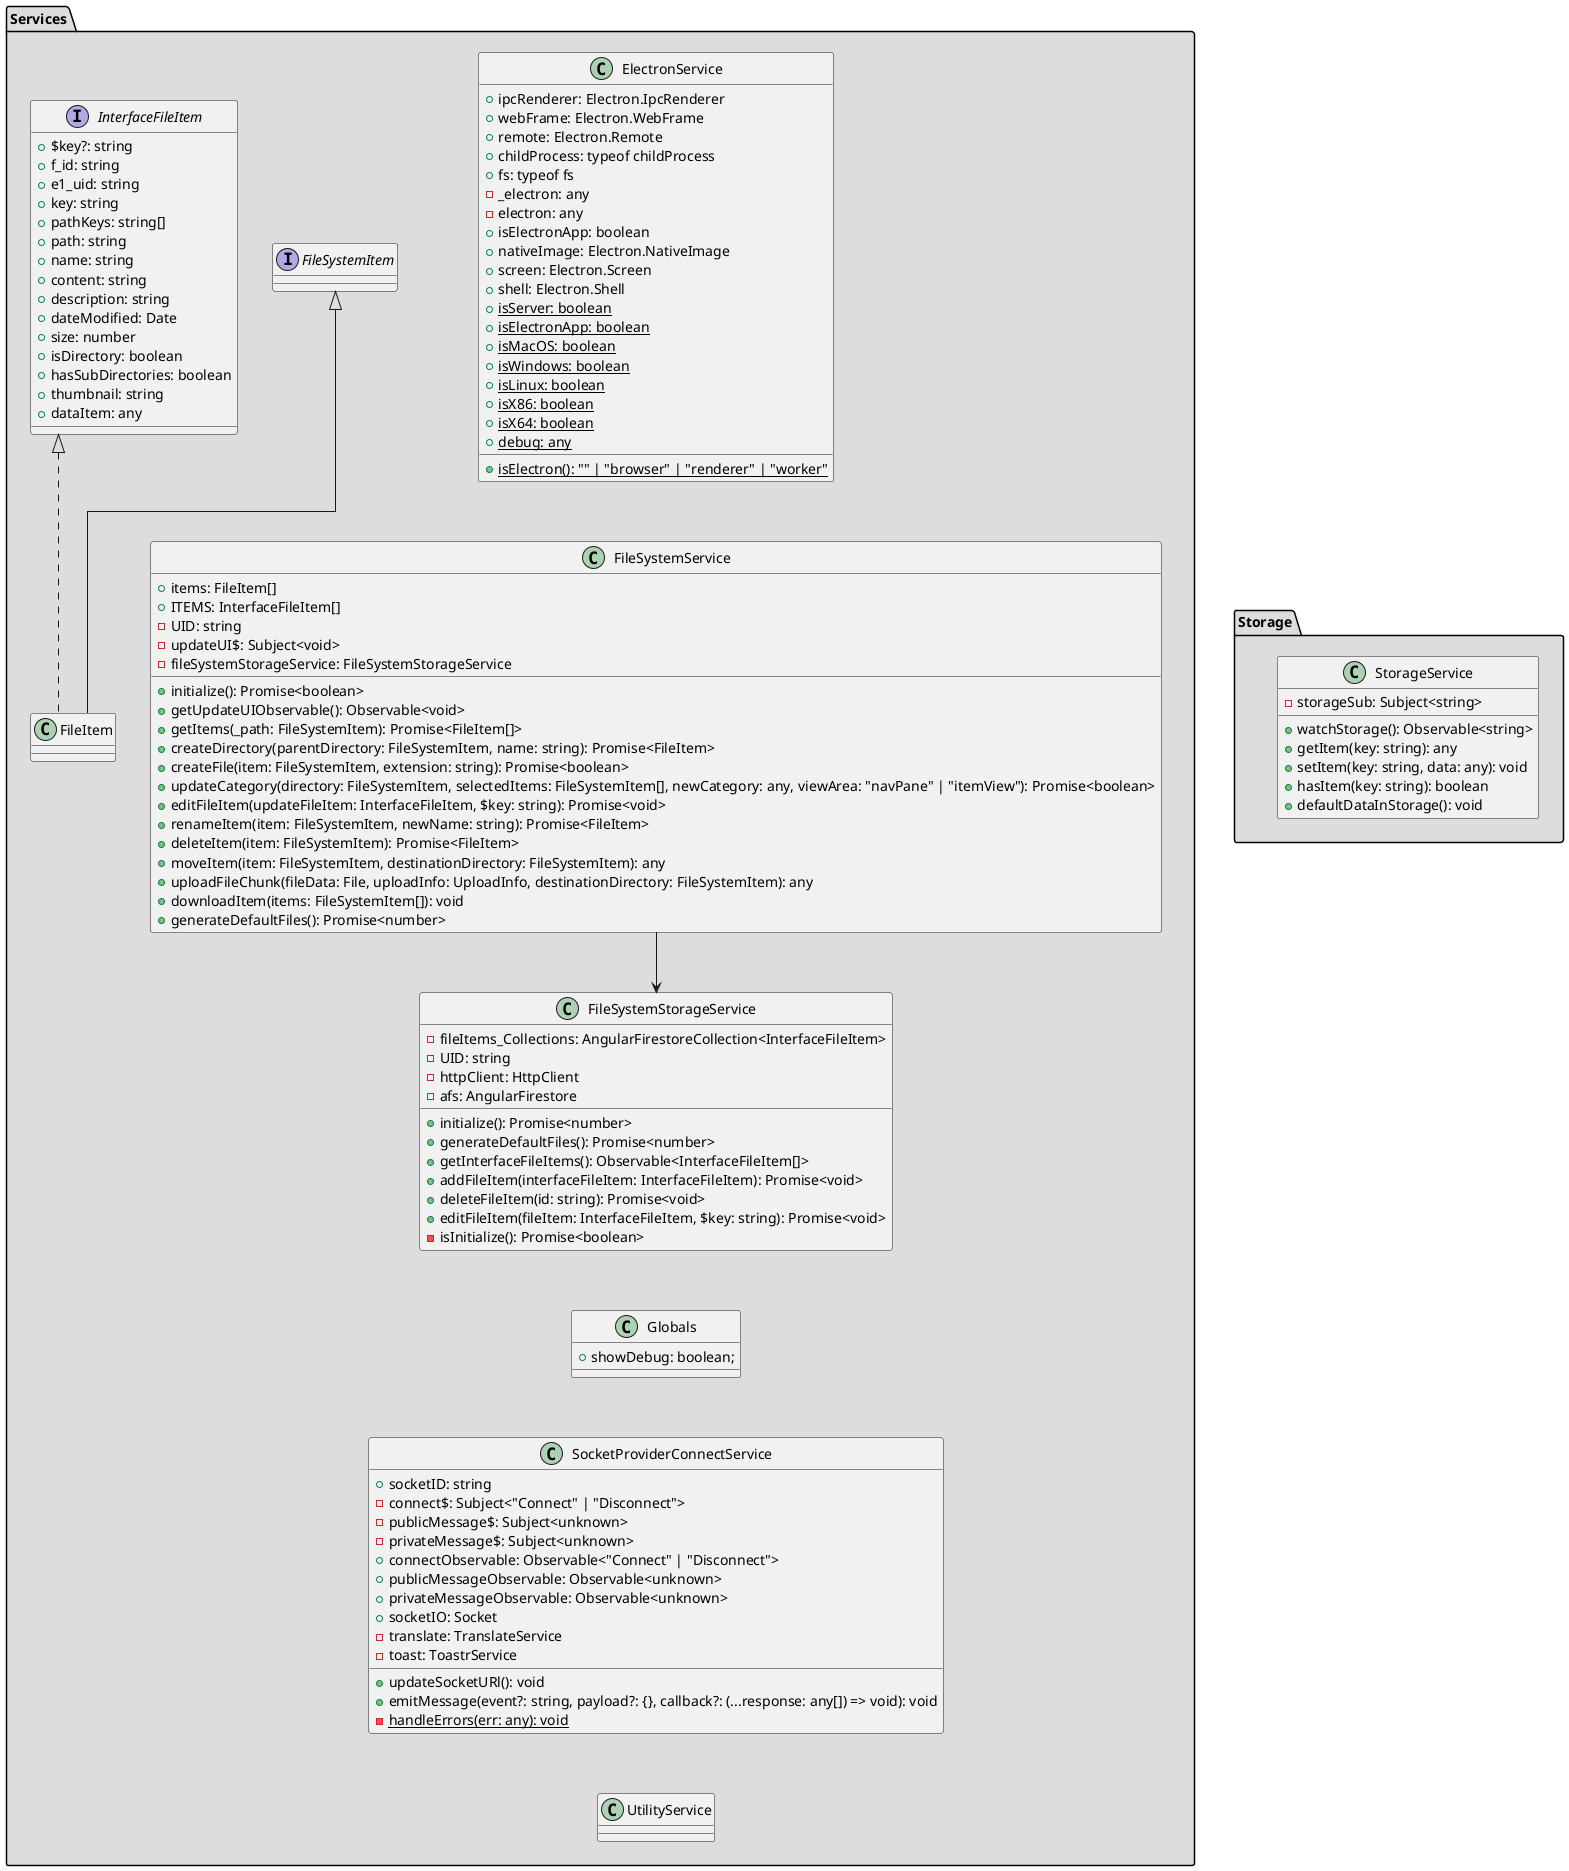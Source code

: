 @startuml

skinparam linetype ortho


package Services #DDDDDD {
  class ElectronService {
    +ipcRenderer: Electron.IpcRenderer
    +webFrame: Electron.WebFrame
    +remote: Electron.Remote
    +childProcess: typeof childProcess
    +fs: typeof fs
    -_electron: any
    -electron: any
    +isElectronApp: boolean
    +nativeImage: Electron.NativeImage
    +screen: Electron.Screen
    +shell: Electron.Shell
    +{static} isElectron(): "" | "browser" | "renderer" | "worker"
    +{static} isServer: boolean
    +{static} isElectronApp: boolean
    +{static} isMacOS: boolean
    +{static} isWindows: boolean
    +{static} isLinux: boolean
    +{static} isX86: boolean
    +{static} isX64: boolean
    +{static} debug: any
  }
  interface FileSystemItem {
  }
  interface InterfaceFileItem {
    +$key?: string
    +f_id: string
    +e1_uid: string
    +key: string
    +pathKeys: string[]
    +path: string
    +name: string
    +content: string
    +description: string
    +dateModified: Date
    +size: number
    +isDirectory: boolean
    +hasSubDirectories: boolean
    +thumbnail: string
    +dataItem: any
  }
  class FileItem extends FileSystemItem implements InterfaceFileItem {
  }
  class FileSystemService {
    +items: FileItem[]
    +ITEMS: InterfaceFileItem[]
    -UID: string
    -updateUI$: Subject<void>
    -fileSystemStorageService: FileSystemStorageService
    +initialize(): Promise<boolean>
    +getUpdateUIObservable(): Observable<void>
    +getItems(_path: FileSystemItem): Promise<FileItem[]>
    +createDirectory(parentDirectory: FileSystemItem, name: string): Promise<FileItem>
    +createFile(item: FileSystemItem, extension: string): Promise<boolean>
    +updateCategory(directory: FileSystemItem, selectedItems: FileSystemItem[], newCategory: any, viewArea: "navPane" | "itemView"): Promise<boolean>
    +editFileItem(updateFileItem: InterfaceFileItem, $key: string): Promise<void>
    +renameItem(item: FileSystemItem, newName: string): Promise<FileItem>
    +deleteItem(item: FileSystemItem): Promise<FileItem>
    +moveItem(item: FileSystemItem, destinationDirectory: FileSystemItem): any
    +uploadFileChunk(fileData: File, uploadInfo: UploadInfo, destinationDirectory: FileSystemItem): any
    +downloadItem(items: FileSystemItem[]): void
    +generateDefaultFiles(): Promise<number>
  }
  class FileSystemStorageService {
    -fileItems_Collections: AngularFirestoreCollection<InterfaceFileItem>
    -UID: string
    -httpClient: HttpClient
    -afs: AngularFirestore
    +initialize(): Promise<number>
    +generateDefaultFiles(): Promise<number>
    +getInterfaceFileItems(): Observable<InterfaceFileItem[]>
    +addFileItem(interfaceFileItem: InterfaceFileItem): Promise<void>
    +deleteFileItem(id: string): Promise<void>
    +editFileItem(fileItem: InterfaceFileItem, $key: string): Promise<void>
    -isInitialize(): Promise<boolean>
  }

  class Globals {
    +showDebug: boolean;
  }

  class SocketProviderConnectService {
    +socketID: string
    -connect$: Subject<"Connect" | "Disconnect">
    -publicMessage$: Subject<unknown>
    -privateMessage$: Subject<unknown>
    +connectObservable: Observable<"Connect" | "Disconnect">
    +publicMessageObservable: Observable<unknown>
    +privateMessageObservable: Observable<unknown>
    +socketIO: Socket
    -translate: TranslateService
    -toast: ToastrService
    +updateSocketURl(): void
    +emitMessage(event?: string, payload?: {}, callback?: (...response: any[]) => void): void
    -{static} handleErrors(err: any): void
  }

  class UtilityService {
  }

  FileSystemService --> FileSystemStorageService
  ElectronService -[hidden]- FileSystemService
  FileSystemStorageService -[hidden]- Globals
  Globals -[hidden]- SocketProviderConnectService
  SocketProviderConnectService -[hidden]- UtilityService
}

package Storage #DDDDDD {
  class StorageService {
    -storageSub: Subject<string>
    +watchStorage(): Observable<string>
    +getItem(key: string): any
    +setItem(key: string, data: any): void
    +hasItem(key: string): boolean
    +defaultDataInStorage(): void
  }
}

Services -[hidden]down- Storage

@enduml
